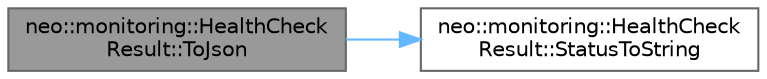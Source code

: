 digraph "neo::monitoring::HealthCheckResult::ToJson"
{
 // LATEX_PDF_SIZE
  bgcolor="transparent";
  edge [fontname=Helvetica,fontsize=10,labelfontname=Helvetica,labelfontsize=10];
  node [fontname=Helvetica,fontsize=10,shape=box,height=0.2,width=0.4];
  rankdir="LR";
  Node1 [id="Node000001",label="neo::monitoring::HealthCheck\lResult::ToJson",height=0.2,width=0.4,color="gray40", fillcolor="grey60", style="filled", fontcolor="black",tooltip=" "];
  Node1 -> Node2 [id="edge1_Node000001_Node000002",color="steelblue1",style="solid",tooltip=" "];
  Node2 [id="Node000002",label="neo::monitoring::HealthCheck\lResult::StatusToString",height=0.2,width=0.4,color="grey40", fillcolor="white", style="filled",URL="$structneo_1_1monitoring_1_1_health_check_result.html#ac1624947c8625381147272dcce847e8d",tooltip=" "];
}
